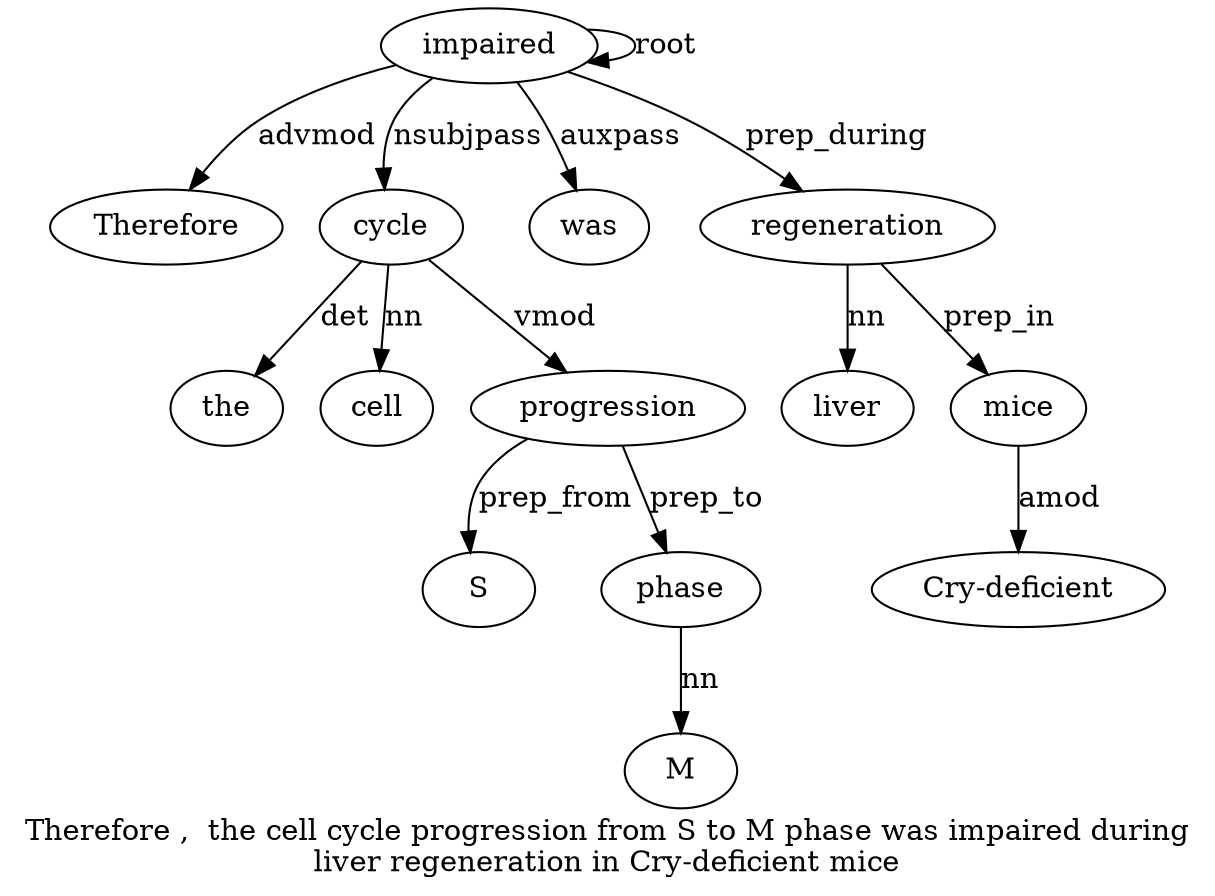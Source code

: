 digraph "Therefore ,  the cell cycle progression from S to M phase was impaired during liver regeneration in Cry-deficient mice" {
label="Therefore ,  the cell cycle progression from S to M phase was impaired during
liver regeneration in Cry-deficient mice";
impaired13 [style=filled, fillcolor=white, label=impaired];
Therefore1 [style=filled, fillcolor=white, label=Therefore];
impaired13 -> Therefore1  [label=advmod];
cycle5 [style=filled, fillcolor=white, label=cycle];
the3 [style=filled, fillcolor=white, label=the];
cycle5 -> the3  [label=det];
cell4 [style=filled, fillcolor=white, label=cell];
cycle5 -> cell4  [label=nn];
impaired13 -> cycle5  [label=nsubjpass];
progression6 [style=filled, fillcolor=white, label=progression];
cycle5 -> progression6  [label=vmod];
S8 [style=filled, fillcolor=white, label=S];
progression6 -> S8  [label=prep_from];
phase11 [style=filled, fillcolor=white, label=phase];
M10 [style=filled, fillcolor=white, label=M];
phase11 -> M10  [label=nn];
progression6 -> phase11  [label=prep_to];
was12 [style=filled, fillcolor=white, label=was];
impaired13 -> was12  [label=auxpass];
impaired13 -> impaired13  [label=root];
regeneration16 [style=filled, fillcolor=white, label=regeneration];
liver15 [style=filled, fillcolor=white, label=liver];
regeneration16 -> liver15  [label=nn];
impaired13 -> regeneration16  [label=prep_during];
mice19 [style=filled, fillcolor=white, label=mice];
"Cry-deficient18" [style=filled, fillcolor=white, label="Cry-deficient"];
mice19 -> "Cry-deficient18"  [label=amod];
regeneration16 -> mice19  [label=prep_in];
}
